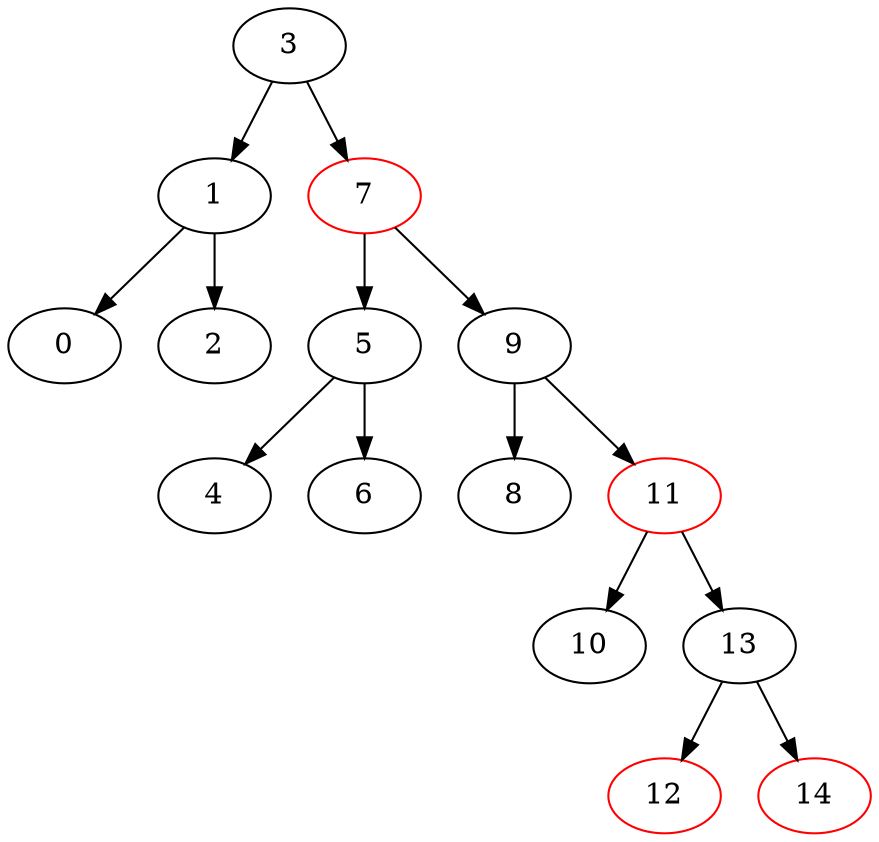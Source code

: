 digraph myGraph{
3[color=black]
1[color=black]
0[color=black]
2[color=black]
7[color=red]
5[color=black]
4[color=black]
6[color=black]
9[color=black]
8[color=black]
11[color=red]
10[color=black]
13[color=black]
12[color=red]
14[color=red]
3->1
1->0
1->2
3->7
7->5
5->4
5->6
7->9
9->8
9->11
11->10
11->13
13->12
13->14
}
